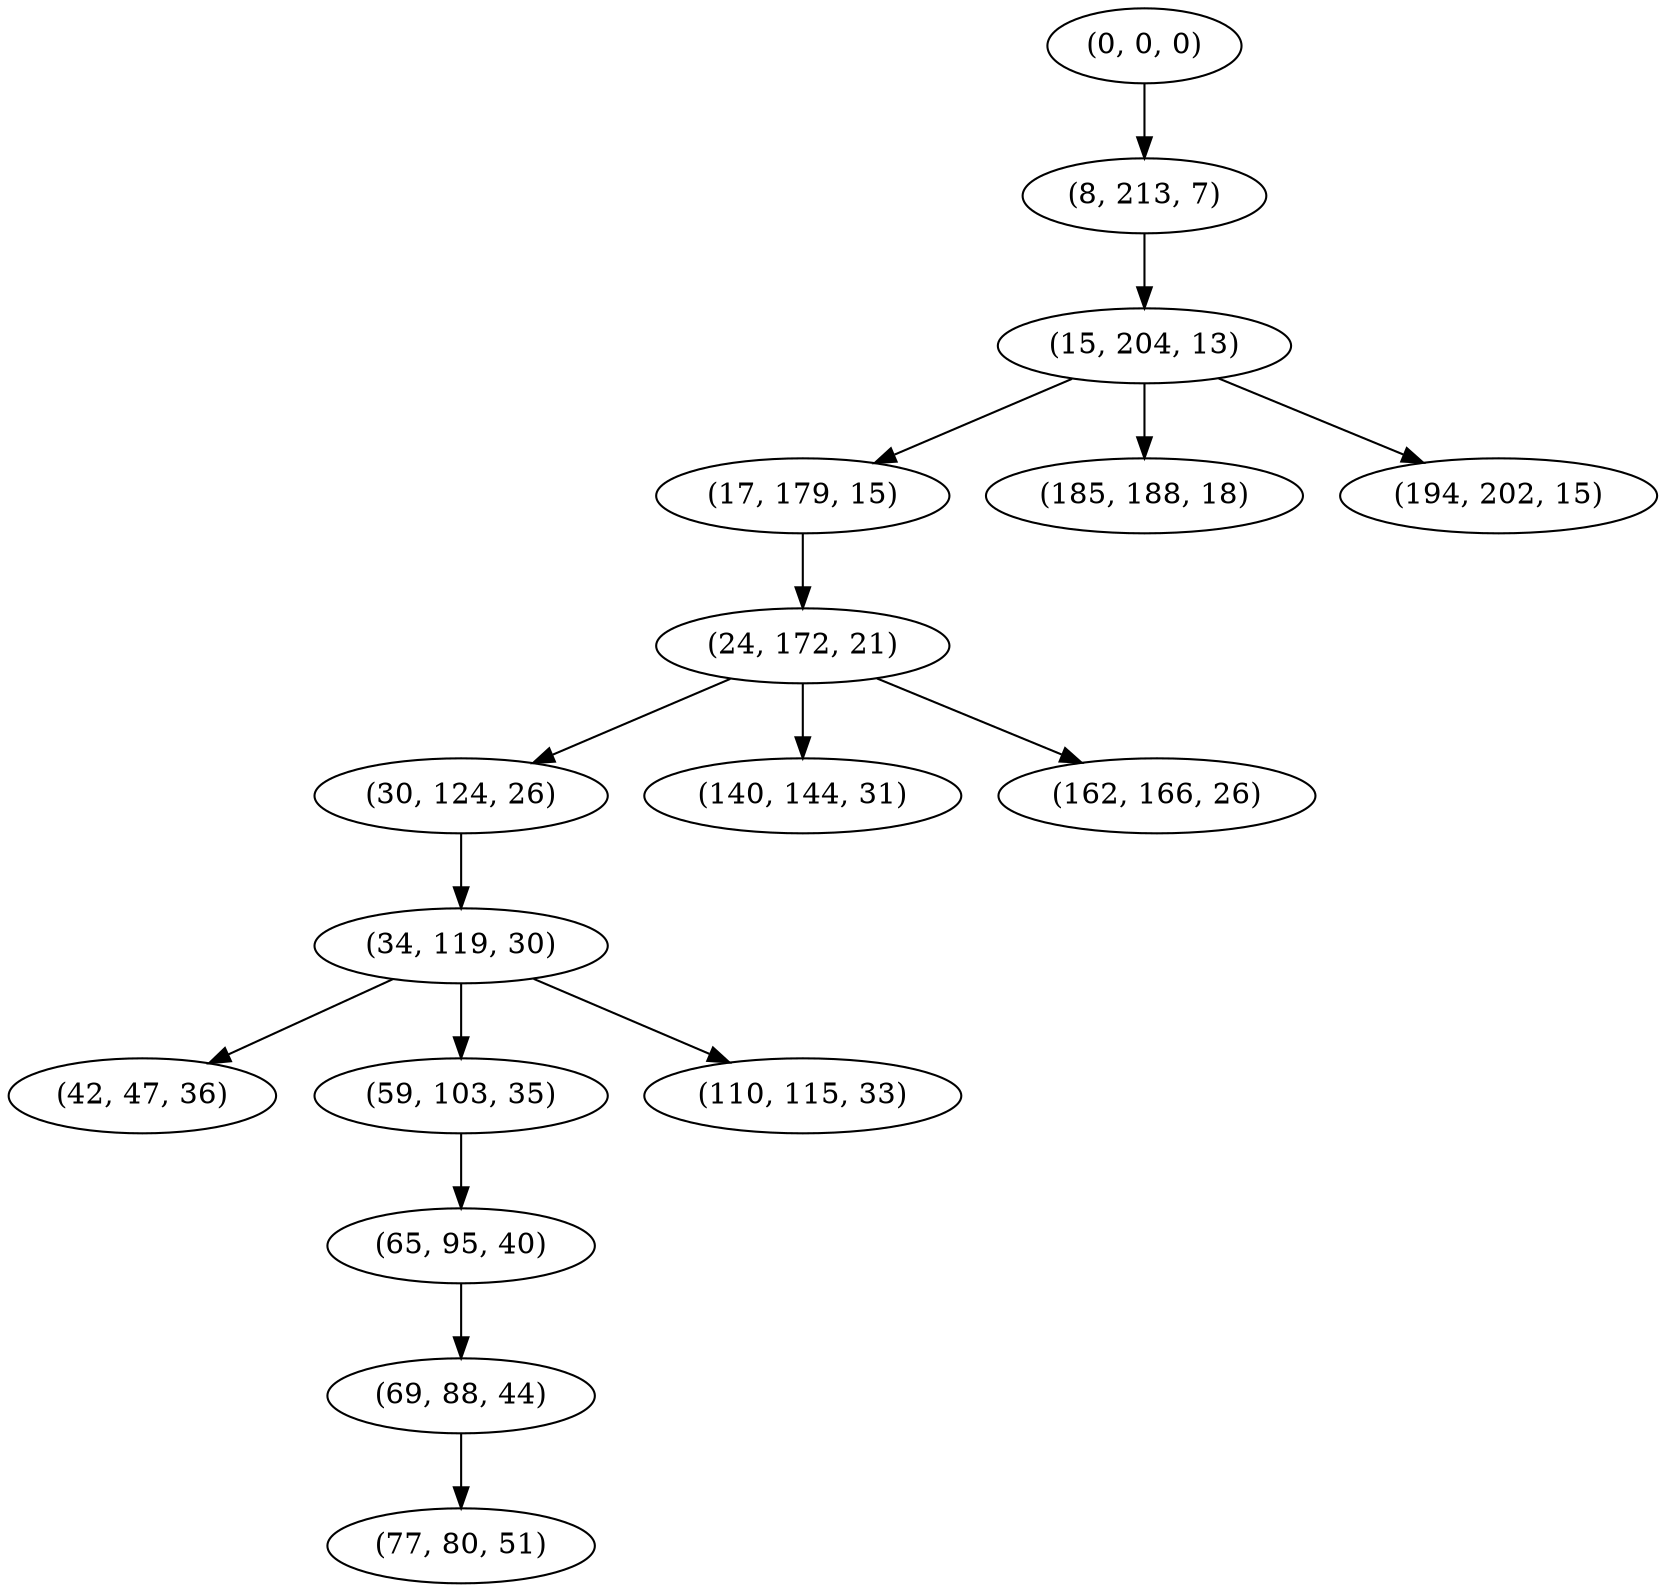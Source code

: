 digraph tree {
    "(0, 0, 0)";
    "(8, 213, 7)";
    "(15, 204, 13)";
    "(17, 179, 15)";
    "(24, 172, 21)";
    "(30, 124, 26)";
    "(34, 119, 30)";
    "(42, 47, 36)";
    "(59, 103, 35)";
    "(65, 95, 40)";
    "(69, 88, 44)";
    "(77, 80, 51)";
    "(110, 115, 33)";
    "(140, 144, 31)";
    "(162, 166, 26)";
    "(185, 188, 18)";
    "(194, 202, 15)";
    "(0, 0, 0)" -> "(8, 213, 7)";
    "(8, 213, 7)" -> "(15, 204, 13)";
    "(15, 204, 13)" -> "(17, 179, 15)";
    "(15, 204, 13)" -> "(185, 188, 18)";
    "(15, 204, 13)" -> "(194, 202, 15)";
    "(17, 179, 15)" -> "(24, 172, 21)";
    "(24, 172, 21)" -> "(30, 124, 26)";
    "(24, 172, 21)" -> "(140, 144, 31)";
    "(24, 172, 21)" -> "(162, 166, 26)";
    "(30, 124, 26)" -> "(34, 119, 30)";
    "(34, 119, 30)" -> "(42, 47, 36)";
    "(34, 119, 30)" -> "(59, 103, 35)";
    "(34, 119, 30)" -> "(110, 115, 33)";
    "(59, 103, 35)" -> "(65, 95, 40)";
    "(65, 95, 40)" -> "(69, 88, 44)";
    "(69, 88, 44)" -> "(77, 80, 51)";
}

